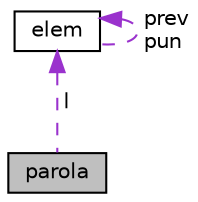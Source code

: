 digraph "parola"
{
 // LATEX_PDF_SIZE
  edge [fontname="Helvetica",fontsize="10",labelfontname="Helvetica",labelfontsize="10"];
  node [fontname="Helvetica",fontsize="10",shape=record];
  Node1 [label="parola",height=0.2,width=0.4,color="black", fillcolor="grey75", style="filled", fontcolor="black",tooltip=" "];
  Node2 -> Node1 [dir="back",color="darkorchid3",fontsize="10",style="dashed",label=" l" ,fontname="Helvetica"];
  Node2 [label="elem",height=0.2,width=0.4,color="black", fillcolor="white", style="filled",URL="$structelem.html",tooltip=" "];
  Node2 -> Node2 [dir="back",color="darkorchid3",fontsize="10",style="dashed",label=" prev\npun" ,fontname="Helvetica"];
}

